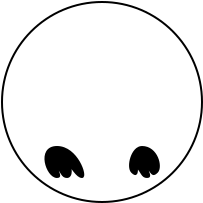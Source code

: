 <?xml version="1.0"?>
<dia:diagram xmlns:dia="http://www.lysator.liu.se/~alla/dia/">
  <dia:layer name="Background" visible="true">
    <dia:object type="Standard - Ellipse" version="0" id="O0">
      <dia:attribute name="obj_pos">
        <dia:point val="-5,-5"/>
      </dia:attribute>
      <dia:attribute name="obj_bb">
        <dia:rectangle val="-5.05,-5.05;5.05,5.05"/>
      </dia:attribute>
      <dia:attribute name="elem_corner">
        <dia:point val="-5,-5"/>
      </dia:attribute>
      <dia:attribute name="elem_width">
        <dia:real val="10"/>
      </dia:attribute>
      <dia:attribute name="elem_height">
        <dia:real val="10"/>
      </dia:attribute>
    </dia:object>
    <dia:object type="Standard - Beziergon" version="0" id="O1">
      <dia:attribute name="obj_pos">
        <dia:point val="2,2.25"/>
      </dia:attribute>
      <dia:attribute name="obj_bb">
        <dia:rectangle val="1.179,2.179;3.071,3.821"/>
      </dia:attribute>
      <dia:attribute name="bez_points">
        <dia:point val="2,2.25"/>
        <dia:point val="2.75,2.25"/>
        <dia:point val="3,3.25"/>
        <dia:point val="2.75,3.5"/>
        <dia:point val="2.5,3.75"/>
        <dia:point val="2.5,3.5"/>
        <dia:point val="2.25,3.25"/>
        <dia:point val="2.25,3.5"/>
        <dia:point val="2.5,3.75"/>
        <dia:point val="2.25,3.75"/>
        <dia:point val="2,3.75"/>
        <dia:point val="2,3.5"/>
        <dia:point val="1.75,3.25"/>
        <dia:point val="1.75,3.5"/>
        <dia:point val="1.75,3.75"/>
        <dia:point val="1.5,3.5"/>
        <dia:point val="1.25,3.25"/>
        <dia:point val="1.5,2.25"/>
      </dia:attribute>
      <dia:attribute name="corner_types">
        <dia:enum val="1"/>
        <dia:enum val="0"/>
        <dia:enum val="2"/>
        <dia:enum val="0"/>
        <dia:enum val="2"/>
        <dia:enum val="0"/>
        <dia:enum val="1"/>
      </dia:attribute>
      <dia:attribute name="inner_color">
        <dia:color val="#000000"/>
      </dia:attribute>
      <dia:attribute name="show_background">
        <dia:boolean val="true"/>
      </dia:attribute>
    </dia:object>
    <dia:object type="Standard - Beziergon" version="0" id="O2">
      <dia:attribute name="obj_pos">
        <dia:point val="-2.25,2.25"/>
      </dia:attribute>
      <dia:attribute name="obj_bb">
        <dia:rectangle val="-3.321,2.179;-0.679,3.821"/>
      </dia:attribute>
      <dia:attribute name="bez_points">
        <dia:point val="-2.25,2.25"/>
        <dia:point val="-1.25,2.25"/>
        <dia:point val="-0.75,3.75"/>
        <dia:point val="-1,3.75"/>
        <dia:point val="-1.25,3.75"/>
        <dia:point val="-1.5,3.25"/>
        <dia:point val="-1.75,3"/>
        <dia:point val="-1.5,3.25"/>
        <dia:point val="-1.5,3.75"/>
        <dia:point val="-1.75,3.75"/>
        <dia:point val="-2,3.75"/>
        <dia:point val="-2,3.5"/>
        <dia:point val="-2.25,3.25"/>
        <dia:point val="-2.25,3.5"/>
        <dia:point val="-2,3.75"/>
        <dia:point val="-2.25,3.75"/>
        <dia:point val="-2.75,3.75"/>
        <dia:point val="-3.25,2.25"/>
      </dia:attribute>
      <dia:attribute name="corner_types">
        <dia:enum val="1"/>
        <dia:enum val="0"/>
        <dia:enum val="2"/>
        <dia:enum val="1"/>
        <dia:enum val="2"/>
        <dia:enum val="1"/>
        <dia:enum val="1"/>
      </dia:attribute>
      <dia:attribute name="inner_color">
        <dia:color val="#000000"/>
      </dia:attribute>
      <dia:attribute name="show_background">
        <dia:boolean val="true"/>
      </dia:attribute>
    </dia:object>
  </dia:layer>
</dia:diagram>
